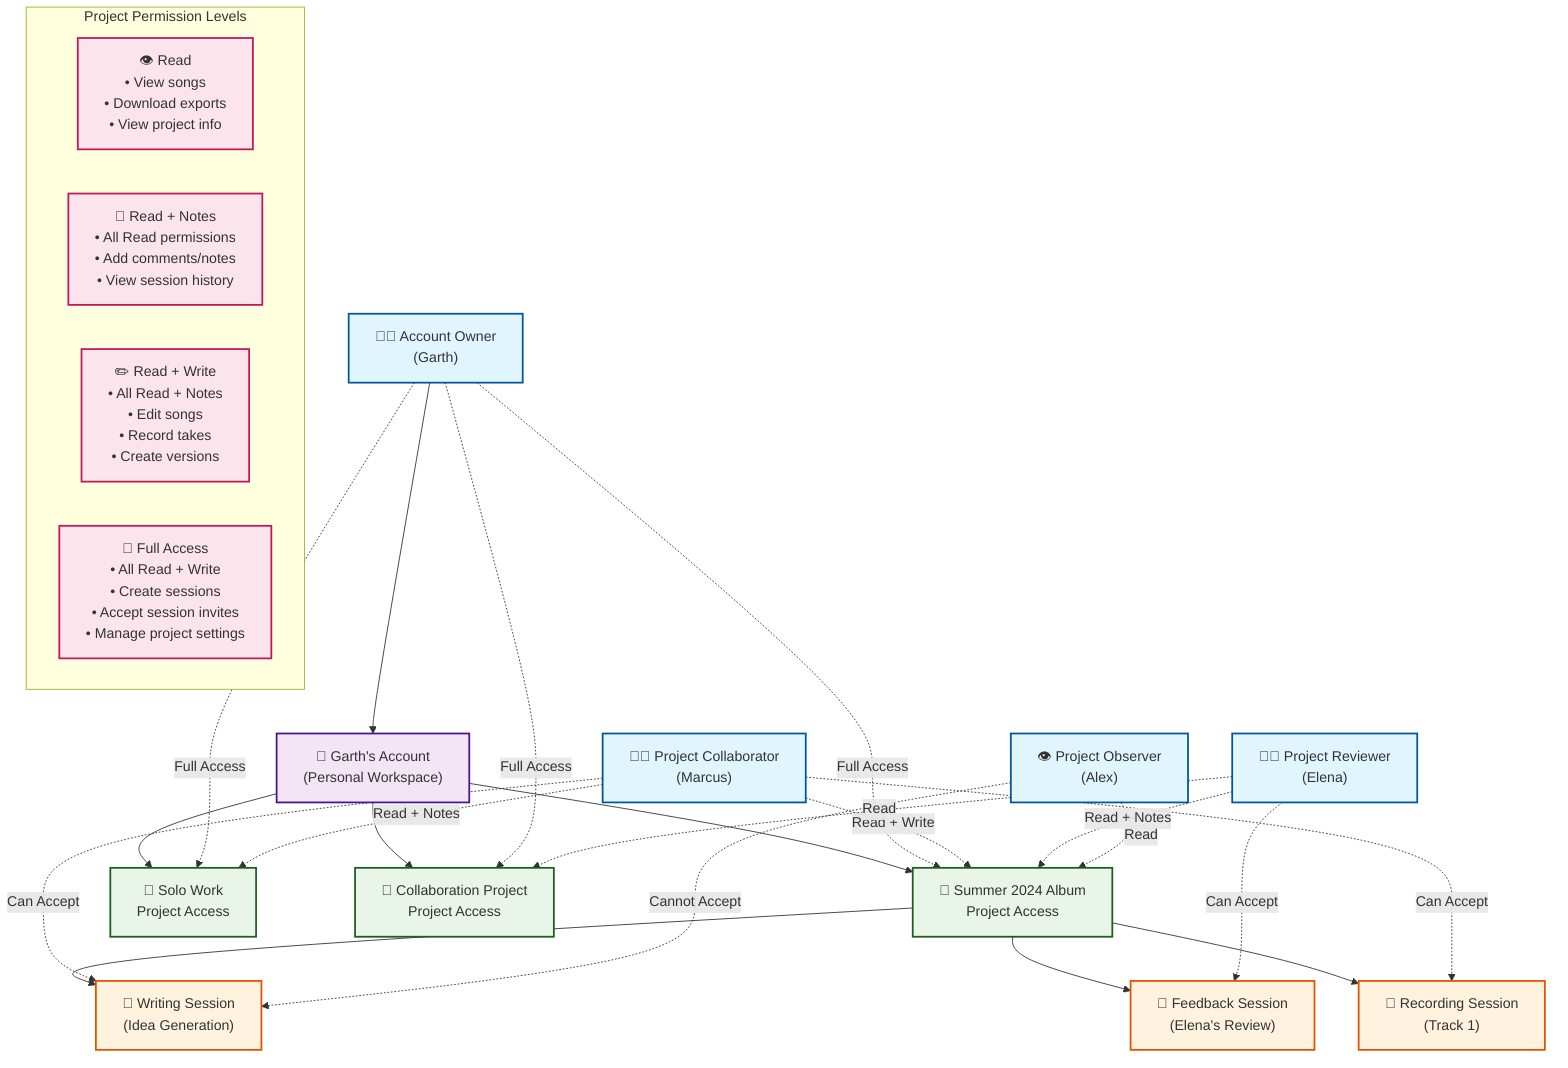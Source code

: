 graph TD
    %% User Types
    Owner["👨‍🎤 Account Owner<br/>(Garth)"]
    Collaborator["👨‍🎵 Project Collaborator<br/>(Marcus)"]
    Reviewer["👩‍🎨 Project Reviewer<br/>(Elena)"]
    Observer["👁️ Project Observer<br/>(Alex)"]

    %% Account Level
    Account["📁 Garth's Account<br/>(Personal Workspace)"]
    
    %% Project Level with Permissions
    Project1["🎵 Summer 2024 Album<br/>Project Access"]
    Project2["🎵 Solo Work<br/>Project Access"]
    Project3["🎵 Collaboration Project<br/>Project Access"]

    %% Permission Levels
    subgraph "Project Permission Levels"
        Read["👁️ Read<br/>• View songs<br/>• Download exports<br/>• View project info"]
        ReadNotes["📝 Read + Notes<br/>• All Read permissions<br/>• Add comments/notes<br/>• View session history"]
        ReadWrite["✏️ Read + Write<br/>• All Read + Notes<br/>• Edit songs<br/>• Record takes<br/>• Create versions"]
        FullAccess["🔧 Full Access<br/>• All Read + Write<br/>• Create sessions<br/>• Accept session invites<br/>• Manage project settings"]
    end

    %% Session Level
    Session1["📝 Writing Session<br/>(Idea Generation)"]
    Session2["📝 Feedback Session<br/>(Elena's Review)"]
    Session3["📝 Recording Session<br/>(Track 1)"]

    %% Relationships
    Owner --> Account
    Account --> Project1
    Account --> Project2
    Account --> Project3

    %% Project Access
    Owner -.->|Full Access| Project1
    Owner -.->|Full Access| Project2
    Owner -.->|Full Access| Project3

    Collaborator -.->|Read + Write| Project1
    Collaborator -.->|Read + Notes| Project2

    Reviewer -.->|Read + Notes| Project1
    Reviewer -.->|Read| Project3

    Observer -.->|Read| Project1

    %% Session Access (requires project access)
    Project1 --> Session1
    Project1 --> Session2
    Project1 --> Session3

    %% Session Participation
    Collaborator -.->|Can Accept| Session1
    Collaborator -.->|Can Accept| Session3
    Reviewer -.->|Can Accept| Session2
    Observer -.->|Cannot Accept| Session1

    %% Styling
    classDef user fill:#e1f5fe,stroke:#01579b,stroke-width:2px
    classDef account fill:#f3e5f5,stroke:#4a148c,stroke-width:2px
    classDef project fill:#e8f5e8,stroke:#1b5e20,stroke-width:2px
    classDef session fill:#fff3e0,stroke:#e65100,stroke-width:2px
    classDef permission fill:#fce4ec,stroke:#c2185b,stroke-width:2px

    class Owner,Collaborator,Reviewer,Observer user
    class Account account
    class Project1,Project2,Project3 project
    class Session1,Session2,Session3 session
    class Read,ReadNotes,ReadWrite,FullAccess permission